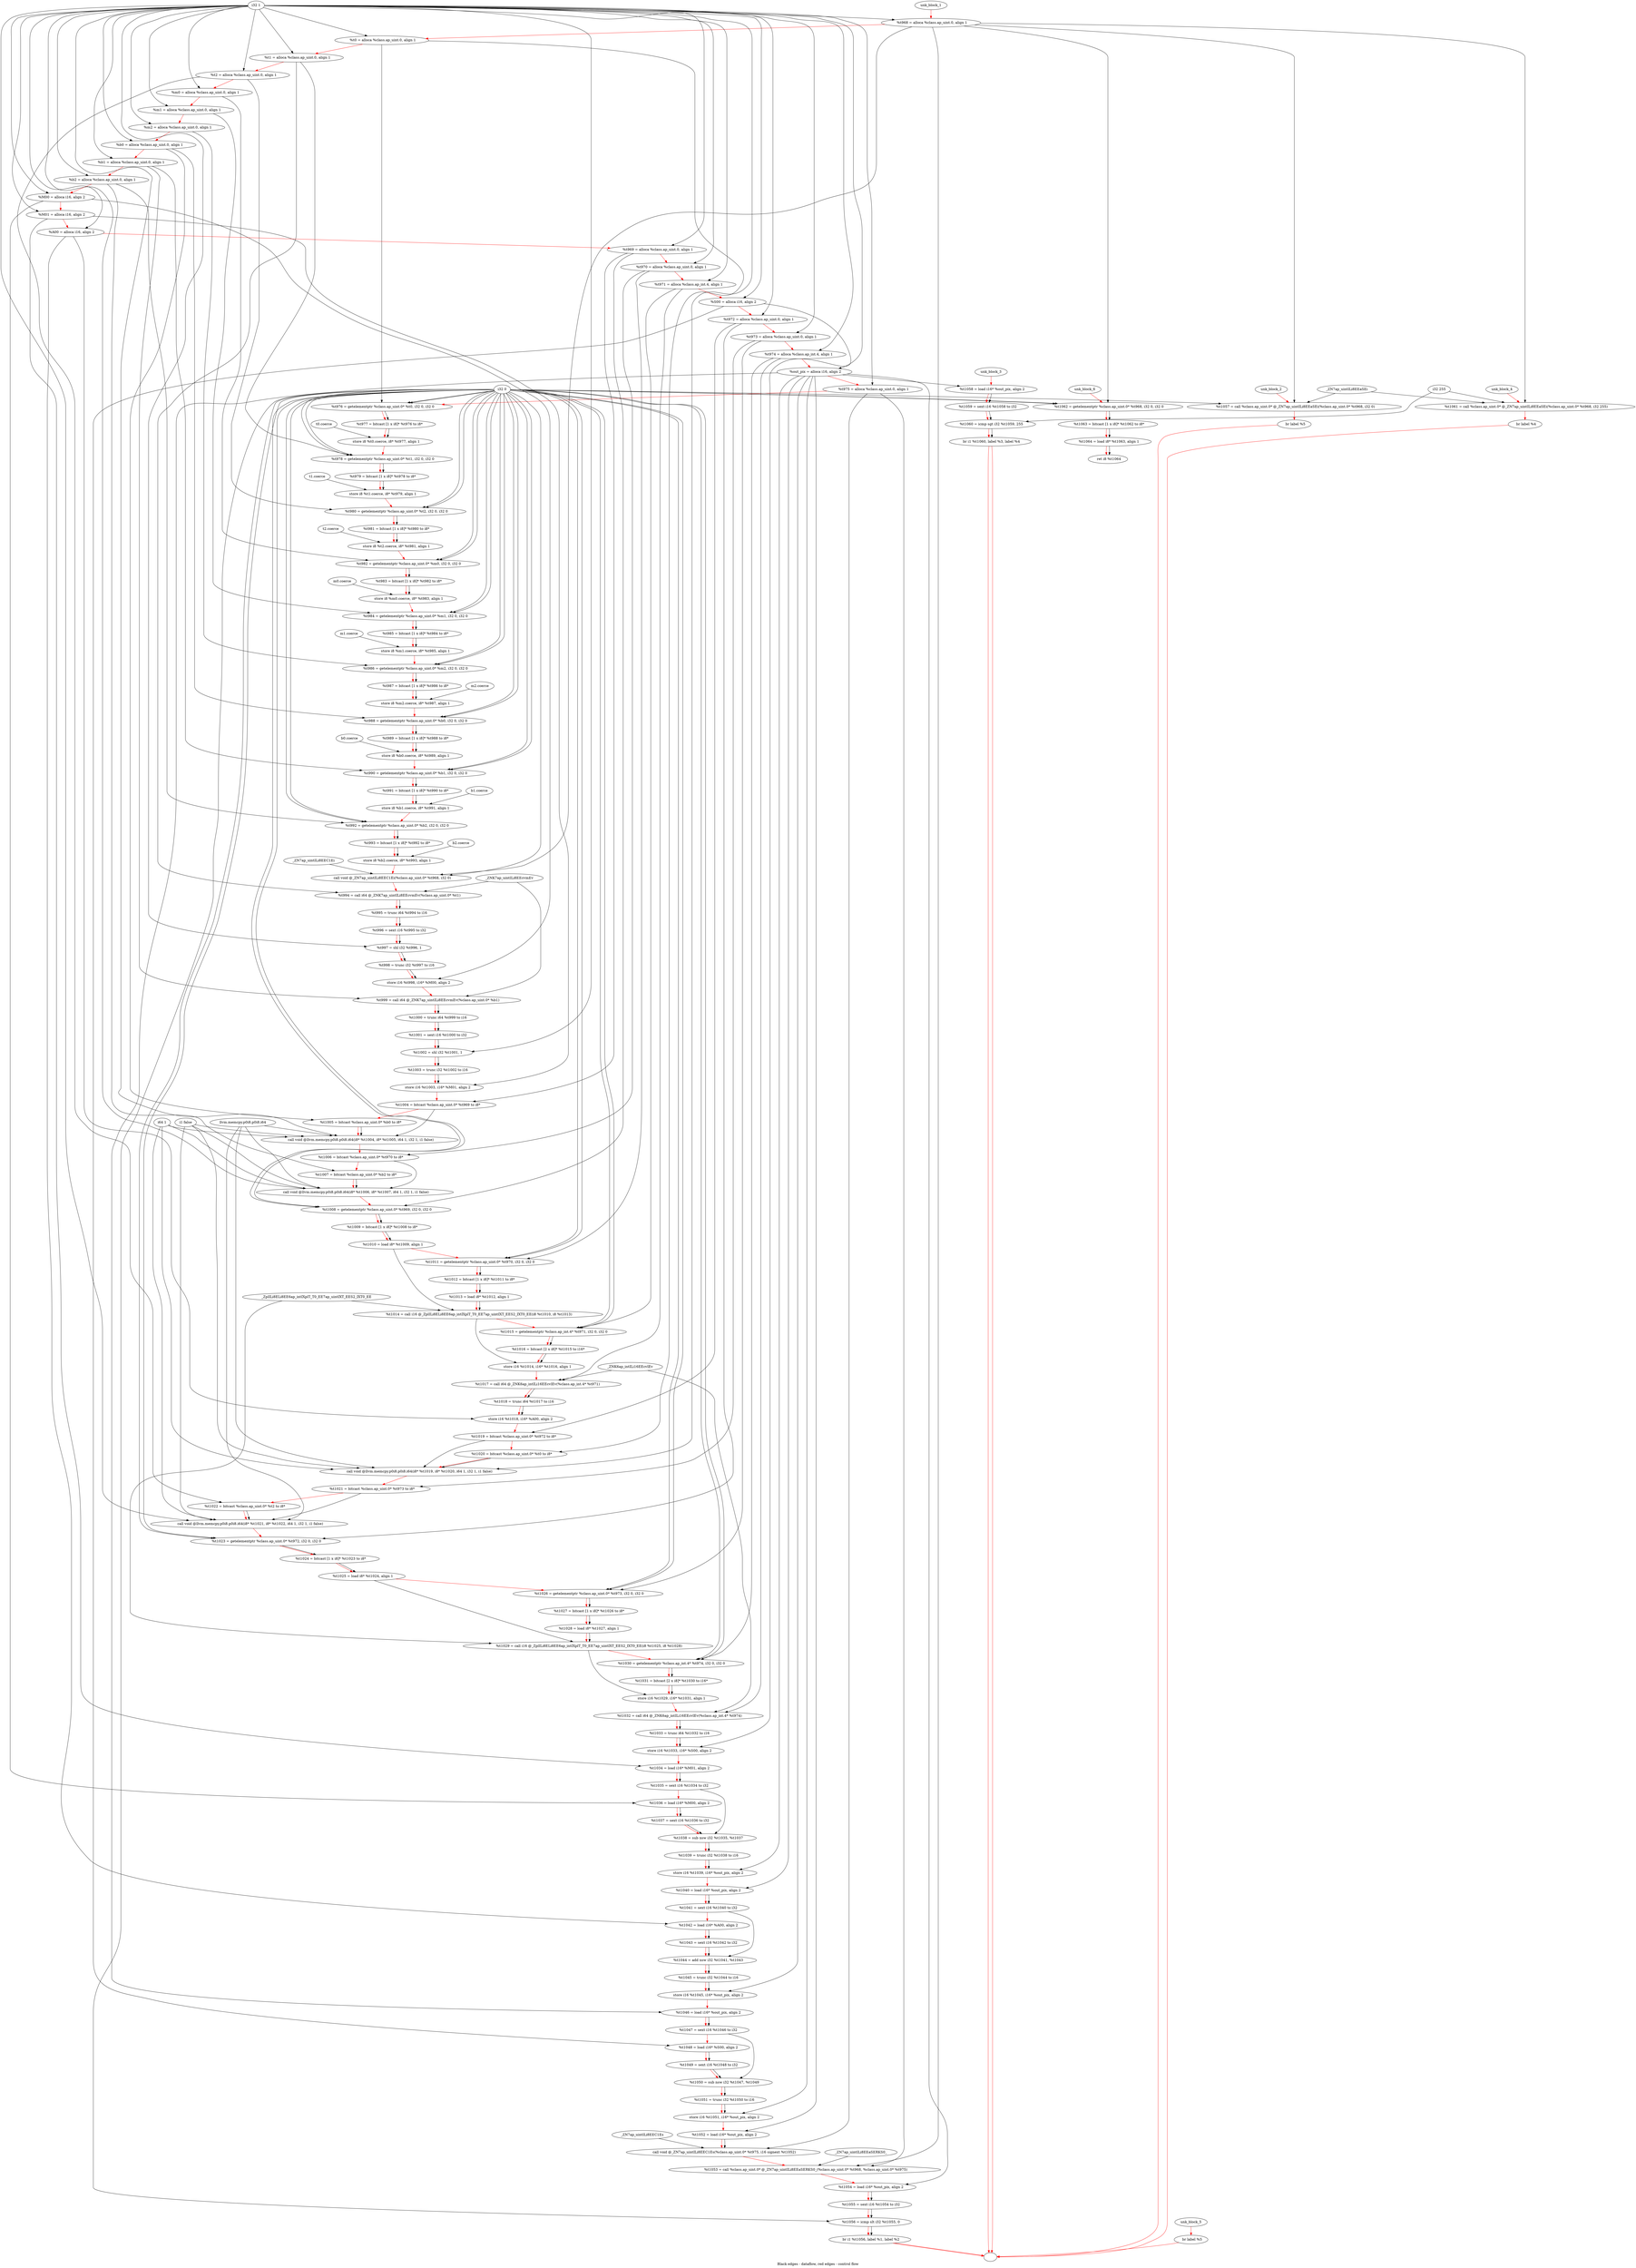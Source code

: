 digraph G {
compound=true
label="Black edges - dataflow, red edges - control flow"
"t968" [label="  %t968 = alloca %class.ap_uint.0, align 1"]
"t0" [label="  %t0 = alloca %class.ap_uint.0, align 1"]
"t1" [label="  %t1 = alloca %class.ap_uint.0, align 1"]
"t2" [label="  %t2 = alloca %class.ap_uint.0, align 1"]
"m0" [label="  %m0 = alloca %class.ap_uint.0, align 1"]
"m1" [label="  %m1 = alloca %class.ap_uint.0, align 1"]
"m2" [label="  %m2 = alloca %class.ap_uint.0, align 1"]
"b0" [label="  %b0 = alloca %class.ap_uint.0, align 1"]
"b1" [label="  %b1 = alloca %class.ap_uint.0, align 1"]
"b2" [label="  %b2 = alloca %class.ap_uint.0, align 1"]
"M00" [label="  %M00 = alloca i16, align 2"]
"M01" [label="  %M01 = alloca i16, align 2"]
"A00" [label="  %A00 = alloca i16, align 2"]
"t969" [label="  %t969 = alloca %class.ap_uint.0, align 1"]
"t970" [label="  %t970 = alloca %class.ap_uint.0, align 1"]
"t971" [label="  %t971 = alloca %class.ap_int.4, align 1"]
"S00" [label="  %S00 = alloca i16, align 2"]
"t972" [label="  %t972 = alloca %class.ap_uint.0, align 1"]
"t973" [label="  %t973 = alloca %class.ap_uint.0, align 1"]
"t974" [label="  %t974 = alloca %class.ap_int.4, align 1"]
"out_pix" [label="  %out_pix = alloca i16, align 2"]
"t975" [label="  %t975 = alloca %class.ap_uint.0, align 1"]
"t976" [label="  %t976 = getelementptr %class.ap_uint.0* %t0, i32 0, i32 0"]
"t977" [label="  %t977 = bitcast [1 x i8]* %t976 to i8*"]
"_1" [label="  store i8 %t0.coerce, i8* %t977, align 1"]
"t978" [label="  %t978 = getelementptr %class.ap_uint.0* %t1, i32 0, i32 0"]
"t979" [label="  %t979 = bitcast [1 x i8]* %t978 to i8*"]
"_2" [label="  store i8 %t1.coerce, i8* %t979, align 1"]
"t980" [label="  %t980 = getelementptr %class.ap_uint.0* %t2, i32 0, i32 0"]
"t981" [label="  %t981 = bitcast [1 x i8]* %t980 to i8*"]
"_3" [label="  store i8 %t2.coerce, i8* %t981, align 1"]
"t982" [label="  %t982 = getelementptr %class.ap_uint.0* %m0, i32 0, i32 0"]
"t983" [label="  %t983 = bitcast [1 x i8]* %t982 to i8*"]
"_4" [label="  store i8 %m0.coerce, i8* %t983, align 1"]
"t984" [label="  %t984 = getelementptr %class.ap_uint.0* %m1, i32 0, i32 0"]
"t985" [label="  %t985 = bitcast [1 x i8]* %t984 to i8*"]
"_5" [label="  store i8 %m1.coerce, i8* %t985, align 1"]
"t986" [label="  %t986 = getelementptr %class.ap_uint.0* %m2, i32 0, i32 0"]
"t987" [label="  %t987 = bitcast [1 x i8]* %t986 to i8*"]
"_6" [label="  store i8 %m2.coerce, i8* %t987, align 1"]
"t988" [label="  %t988 = getelementptr %class.ap_uint.0* %b0, i32 0, i32 0"]
"t989" [label="  %t989 = bitcast [1 x i8]* %t988 to i8*"]
"_7" [label="  store i8 %b0.coerce, i8* %t989, align 1"]
"t990" [label="  %t990 = getelementptr %class.ap_uint.0* %b1, i32 0, i32 0"]
"t991" [label="  %t991 = bitcast [1 x i8]* %t990 to i8*"]
"_8" [label="  store i8 %b1.coerce, i8* %t991, align 1"]
"t992" [label="  %t992 = getelementptr %class.ap_uint.0* %b2, i32 0, i32 0"]
"t993" [label="  %t993 = bitcast [1 x i8]* %t992 to i8*"]
"_9" [label="  store i8 %b2.coerce, i8* %t993, align 1"]
"_10" [label="  call void @_ZN7ap_uintILi8EEC1Ei(%class.ap_uint.0* %t968, i32 0)"]
"t994" [label="  %t994 = call i64 @_ZNK7ap_uintILi8EEcvmEv(%class.ap_uint.0* %t1)"]
"t995" [label="  %t995 = trunc i64 %t994 to i16"]
"t996" [label="  %t996 = sext i16 %t995 to i32"]
"t997" [label="  %t997 = shl i32 %t996, 1"]
"t998" [label="  %t998 = trunc i32 %t997 to i16"]
"_11" [label="  store i16 %t998, i16* %M00, align 2"]
"t999" [label="  %t999 = call i64 @_ZNK7ap_uintILi8EEcvmEv(%class.ap_uint.0* %b1)"]
"t1000" [label="  %t1000 = trunc i64 %t999 to i16"]
"t1001" [label="  %t1001 = sext i16 %t1000 to i32"]
"t1002" [label="  %t1002 = shl i32 %t1001, 1"]
"t1003" [label="  %t1003 = trunc i32 %t1002 to i16"]
"_12" [label="  store i16 %t1003, i16* %M01, align 2"]
"t1004" [label="  %t1004 = bitcast %class.ap_uint.0* %t969 to i8*"]
"t1005" [label="  %t1005 = bitcast %class.ap_uint.0* %b0 to i8*"]
"_13" [label="  call void @llvm.memcpy.p0i8.p0i8.i64(i8* %t1004, i8* %t1005, i64 1, i32 1, i1 false)"]
"t1006" [label="  %t1006 = bitcast %class.ap_uint.0* %t970 to i8*"]
"t1007" [label="  %t1007 = bitcast %class.ap_uint.0* %b2 to i8*"]
"_14" [label="  call void @llvm.memcpy.p0i8.p0i8.i64(i8* %t1006, i8* %t1007, i64 1, i32 1, i1 false)"]
"t1008" [label="  %t1008 = getelementptr %class.ap_uint.0* %t969, i32 0, i32 0"]
"t1009" [label="  %t1009 = bitcast [1 x i8]* %t1008 to i8*"]
"t1010" [label="  %t1010 = load i8* %t1009, align 1"]
"t1011" [label="  %t1011 = getelementptr %class.ap_uint.0* %t970, i32 0, i32 0"]
"t1012" [label="  %t1012 = bitcast [1 x i8]* %t1011 to i8*"]
"t1013" [label="  %t1013 = load i8* %t1012, align 1"]
"t1014" [label="  %t1014 = call i16 @_ZplILi8ELi8EE6ap_intIXplT_T0_EE7ap_uintIXT_EES2_IXT0_EE(i8 %t1010, i8 %t1013)"]
"t1015" [label="  %t1015 = getelementptr %class.ap_int.4* %t971, i32 0, i32 0"]
"t1016" [label="  %t1016 = bitcast [2 x i8]* %t1015 to i16*"]
"_15" [label="  store i16 %t1014, i16* %t1016, align 1"]
"t1017" [label="  %t1017 = call i64 @_ZNK6ap_intILi16EEcvlEv(%class.ap_int.4* %t971)"]
"t1018" [label="  %t1018 = trunc i64 %t1017 to i16"]
"_16" [label="  store i16 %t1018, i16* %A00, align 2"]
"t1019" [label="  %t1019 = bitcast %class.ap_uint.0* %t972 to i8*"]
"t1020" [label="  %t1020 = bitcast %class.ap_uint.0* %t0 to i8*"]
"_17" [label="  call void @llvm.memcpy.p0i8.p0i8.i64(i8* %t1019, i8* %t1020, i64 1, i32 1, i1 false)"]
"t1021" [label="  %t1021 = bitcast %class.ap_uint.0* %t973 to i8*"]
"t1022" [label="  %t1022 = bitcast %class.ap_uint.0* %t2 to i8*"]
"_18" [label="  call void @llvm.memcpy.p0i8.p0i8.i64(i8* %t1021, i8* %t1022, i64 1, i32 1, i1 false)"]
"t1023" [label="  %t1023 = getelementptr %class.ap_uint.0* %t972, i32 0, i32 0"]
"t1024" [label="  %t1024 = bitcast [1 x i8]* %t1023 to i8*"]
"t1025" [label="  %t1025 = load i8* %t1024, align 1"]
"t1026" [label="  %t1026 = getelementptr %class.ap_uint.0* %t973, i32 0, i32 0"]
"t1027" [label="  %t1027 = bitcast [1 x i8]* %t1026 to i8*"]
"t1028" [label="  %t1028 = load i8* %t1027, align 1"]
"t1029" [label="  %t1029 = call i16 @_ZplILi8ELi8EE6ap_intIXplT_T0_EE7ap_uintIXT_EES2_IXT0_EE(i8 %t1025, i8 %t1028)"]
"t1030" [label="  %t1030 = getelementptr %class.ap_int.4* %t974, i32 0, i32 0"]
"t1031" [label="  %t1031 = bitcast [2 x i8]* %t1030 to i16*"]
"_19" [label="  store i16 %t1029, i16* %t1031, align 1"]
"t1032" [label="  %t1032 = call i64 @_ZNK6ap_intILi16EEcvlEv(%class.ap_int.4* %t974)"]
"t1033" [label="  %t1033 = trunc i64 %t1032 to i16"]
"_20" [label="  store i16 %t1033, i16* %S00, align 2"]
"t1034" [label="  %t1034 = load i16* %M01, align 2"]
"t1035" [label="  %t1035 = sext i16 %t1034 to i32"]
"t1036" [label="  %t1036 = load i16* %M00, align 2"]
"t1037" [label="  %t1037 = sext i16 %t1036 to i32"]
"t1038" [label="  %t1038 = sub nsw i32 %t1035, %t1037"]
"t1039" [label="  %t1039 = trunc i32 %t1038 to i16"]
"_21" [label="  store i16 %t1039, i16* %out_pix, align 2"]
"t1040" [label="  %t1040 = load i16* %out_pix, align 2"]
"t1041" [label="  %t1041 = sext i16 %t1040 to i32"]
"t1042" [label="  %t1042 = load i16* %A00, align 2"]
"t1043" [label="  %t1043 = sext i16 %t1042 to i32"]
"t1044" [label="  %t1044 = add nsw i32 %t1041, %t1043"]
"t1045" [label="  %t1045 = trunc i32 %t1044 to i16"]
"_22" [label="  store i16 %t1045, i16* %out_pix, align 2"]
"t1046" [label="  %t1046 = load i16* %out_pix, align 2"]
"t1047" [label="  %t1047 = sext i16 %t1046 to i32"]
"t1048" [label="  %t1048 = load i16* %S00, align 2"]
"t1049" [label="  %t1049 = sext i16 %t1048 to i32"]
"t1050" [label="  %t1050 = sub nsw i32 %t1047, %t1049"]
"t1051" [label="  %t1051 = trunc i32 %t1050 to i16"]
"_23" [label="  store i16 %t1051, i16* %out_pix, align 2"]
"t1052" [label="  %t1052 = load i16* %out_pix, align 2"]
"_24" [label="  call void @_ZN7ap_uintILi8EEC1Es(%class.ap_uint.0* %t975, i16 signext %t1052)"]
"t1053" [label="  %t1053 = call %class.ap_uint.0* @_ZN7ap_uintILi8EEaSERKS0_(%class.ap_uint.0* %t968, %class.ap_uint.0* %t975)"]
"t1054" [label="  %t1054 = load i16* %out_pix, align 2"]
"t1055" [label="  %t1055 = sext i16 %t1054 to i32"]
"t1056" [label="  %t1056 = icmp slt i32 %t1055, 0"]
"_25" [label="  br i1 %t1056, label %1, label %2"]
"unk_block_1" -> "t968"[color=red]
"i32 1" -> "t968"
"t968" -> "t0"[color=red weight=2]
"i32 1" -> "t0"
"t0" -> "t1"[color=red weight=2]
"i32 1" -> "t1"
"t1" -> "t2"[color=red weight=2]
"i32 1" -> "t2"
"t2" -> "m0"[color=red weight=2]
"i32 1" -> "m0"
"m0" -> "m1"[color=red weight=2]
"i32 1" -> "m1"
"m1" -> "m2"[color=red weight=2]
"i32 1" -> "m2"
"m2" -> "b0"[color=red weight=2]
"i32 1" -> "b0"
"b0" -> "b1"[color=red weight=2]
"i32 1" -> "b1"
"b1" -> "b2"[color=red weight=2]
"i32 1" -> "b2"
"b2" -> "M00"[color=red weight=2]
"i32 1" -> "M00"
"M00" -> "M01"[color=red weight=2]
"i32 1" -> "M01"
"M01" -> "A00"[color=red weight=2]
"i32 1" -> "A00"
"A00" -> "t969"[color=red weight=2]
"i32 1" -> "t969"
"t969" -> "t970"[color=red weight=2]
"i32 1" -> "t970"
"t970" -> "t971"[color=red weight=2]
"i32 1" -> "t971"
"t971" -> "S00"[color=red weight=2]
"i32 1" -> "S00"
"S00" -> "t972"[color=red weight=2]
"i32 1" -> "t972"
"t972" -> "t973"[color=red weight=2]
"i32 1" -> "t973"
"t973" -> "t974"[color=red weight=2]
"i32 1" -> "t974"
"t974" -> "out_pix"[color=red weight=2]
"i32 1" -> "out_pix"
"out_pix" -> "t975"[color=red weight=2]
"i32 1" -> "t975"
"t975" -> "t976"[color=red weight=2]
"t0" -> "t976"
"i32 0" -> "t976"
"i32 0" -> "t976"
"t976" -> "t977"[color=red weight=2]
"t976" -> "t977"
"t977" -> "_1"[color=red weight=2]
"t0.coerce" -> "_1"
"t977" -> "_1"
"_1" -> "t978"[color=red weight=2]
"t1" -> "t978"
"i32 0" -> "t978"
"i32 0" -> "t978"
"t978" -> "t979"[color=red weight=2]
"t978" -> "t979"
"t979" -> "_2"[color=red weight=2]
"t1.coerce" -> "_2"
"t979" -> "_2"
"_2" -> "t980"[color=red weight=2]
"t2" -> "t980"
"i32 0" -> "t980"
"i32 0" -> "t980"
"t980" -> "t981"[color=red weight=2]
"t980" -> "t981"
"t981" -> "_3"[color=red weight=2]
"t2.coerce" -> "_3"
"t981" -> "_3"
"_3" -> "t982"[color=red weight=2]
"m0" -> "t982"
"i32 0" -> "t982"
"i32 0" -> "t982"
"t982" -> "t983"[color=red weight=2]
"t982" -> "t983"
"t983" -> "_4"[color=red weight=2]
"m0.coerce" -> "_4"
"t983" -> "_4"
"_4" -> "t984"[color=red weight=2]
"m1" -> "t984"
"i32 0" -> "t984"
"i32 0" -> "t984"
"t984" -> "t985"[color=red weight=2]
"t984" -> "t985"
"t985" -> "_5"[color=red weight=2]
"m1.coerce" -> "_5"
"t985" -> "_5"
"_5" -> "t986"[color=red weight=2]
"m2" -> "t986"
"i32 0" -> "t986"
"i32 0" -> "t986"
"t986" -> "t987"[color=red weight=2]
"t986" -> "t987"
"t987" -> "_6"[color=red weight=2]
"m2.coerce" -> "_6"
"t987" -> "_6"
"_6" -> "t988"[color=red weight=2]
"b0" -> "t988"
"i32 0" -> "t988"
"i32 0" -> "t988"
"t988" -> "t989"[color=red weight=2]
"t988" -> "t989"
"t989" -> "_7"[color=red weight=2]
"b0.coerce" -> "_7"
"t989" -> "_7"
"_7" -> "t990"[color=red weight=2]
"b1" -> "t990"
"i32 0" -> "t990"
"i32 0" -> "t990"
"t990" -> "t991"[color=red weight=2]
"t990" -> "t991"
"t991" -> "_8"[color=red weight=2]
"b1.coerce" -> "_8"
"t991" -> "_8"
"_8" -> "t992"[color=red weight=2]
"b2" -> "t992"
"i32 0" -> "t992"
"i32 0" -> "t992"
"t992" -> "t993"[color=red weight=2]
"t992" -> "t993"
"t993" -> "_9"[color=red weight=2]
"b2.coerce" -> "_9"
"t993" -> "_9"
"_9" -> "_10"[color=red weight=2]
"t968" -> "_10"
"i32 0" -> "_10"
"_ZN7ap_uintILi8EEC1Ei" -> "_10"
"_10" -> "t994"[color=red weight=2]
"t1" -> "t994"
"_ZNK7ap_uintILi8EEcvmEv" -> "t994"
"t994" -> "t995"[color=red weight=2]
"t994" -> "t995"
"t995" -> "t996"[color=red weight=2]
"t995" -> "t996"
"t996" -> "t997"[color=red weight=2]
"t996" -> "t997"
"i32 1" -> "t997"
"t997" -> "t998"[color=red weight=2]
"t997" -> "t998"
"t998" -> "_11"[color=red weight=2]
"t998" -> "_11"
"M00" -> "_11"
"_11" -> "t999"[color=red weight=2]
"b1" -> "t999"
"_ZNK7ap_uintILi8EEcvmEv" -> "t999"
"t999" -> "t1000"[color=red weight=2]
"t999" -> "t1000"
"t1000" -> "t1001"[color=red weight=2]
"t1000" -> "t1001"
"t1001" -> "t1002"[color=red weight=2]
"t1001" -> "t1002"
"i32 1" -> "t1002"
"t1002" -> "t1003"[color=red weight=2]
"t1002" -> "t1003"
"t1003" -> "_12"[color=red weight=2]
"t1003" -> "_12"
"M01" -> "_12"
"_12" -> "t1004"[color=red weight=2]
"t969" -> "t1004"
"t1004" -> "t1005"[color=red weight=2]
"b0" -> "t1005"
"t1005" -> "_13"[color=red weight=2]
"t1004" -> "_13"
"t1005" -> "_13"
"i64 1" -> "_13"
"i32 1" -> "_13"
"i1 false" -> "_13"
"llvm.memcpy.p0i8.p0i8.i64" -> "_13"
"_13" -> "t1006"[color=red weight=2]
"t970" -> "t1006"
"t1006" -> "t1007"[color=red weight=2]
"b2" -> "t1007"
"t1007" -> "_14"[color=red weight=2]
"t1006" -> "_14"
"t1007" -> "_14"
"i64 1" -> "_14"
"i32 1" -> "_14"
"i1 false" -> "_14"
"llvm.memcpy.p0i8.p0i8.i64" -> "_14"
"_14" -> "t1008"[color=red weight=2]
"t969" -> "t1008"
"i32 0" -> "t1008"
"i32 0" -> "t1008"
"t1008" -> "t1009"[color=red weight=2]
"t1008" -> "t1009"
"t1009" -> "t1010"[color=red weight=2]
"t1009" -> "t1010"
"t1010" -> "t1011"[color=red weight=2]
"t970" -> "t1011"
"i32 0" -> "t1011"
"i32 0" -> "t1011"
"t1011" -> "t1012"[color=red weight=2]
"t1011" -> "t1012"
"t1012" -> "t1013"[color=red weight=2]
"t1012" -> "t1013"
"t1013" -> "t1014"[color=red weight=2]
"t1010" -> "t1014"
"t1013" -> "t1014"
"_ZplILi8ELi8EE6ap_intIXplT_T0_EE7ap_uintIXT_EES2_IXT0_EE" -> "t1014"
"t1014" -> "t1015"[color=red weight=2]
"t971" -> "t1015"
"i32 0" -> "t1015"
"i32 0" -> "t1015"
"t1015" -> "t1016"[color=red weight=2]
"t1015" -> "t1016"
"t1016" -> "_15"[color=red weight=2]
"t1014" -> "_15"
"t1016" -> "_15"
"_15" -> "t1017"[color=red weight=2]
"t971" -> "t1017"
"_ZNK6ap_intILi16EEcvlEv" -> "t1017"
"t1017" -> "t1018"[color=red weight=2]
"t1017" -> "t1018"
"t1018" -> "_16"[color=red weight=2]
"t1018" -> "_16"
"A00" -> "_16"
"_16" -> "t1019"[color=red weight=2]
"t972" -> "t1019"
"t1019" -> "t1020"[color=red weight=2]
"t0" -> "t1020"
"t1020" -> "_17"[color=red weight=2]
"t1019" -> "_17"
"t1020" -> "_17"
"i64 1" -> "_17"
"i32 1" -> "_17"
"i1 false" -> "_17"
"llvm.memcpy.p0i8.p0i8.i64" -> "_17"
"_17" -> "t1021"[color=red weight=2]
"t973" -> "t1021"
"t1021" -> "t1022"[color=red weight=2]
"t2" -> "t1022"
"t1022" -> "_18"[color=red weight=2]
"t1021" -> "_18"
"t1022" -> "_18"
"i64 1" -> "_18"
"i32 1" -> "_18"
"i1 false" -> "_18"
"llvm.memcpy.p0i8.p0i8.i64" -> "_18"
"_18" -> "t1023"[color=red weight=2]
"t972" -> "t1023"
"i32 0" -> "t1023"
"i32 0" -> "t1023"
"t1023" -> "t1024"[color=red weight=2]
"t1023" -> "t1024"
"t1024" -> "t1025"[color=red weight=2]
"t1024" -> "t1025"
"t1025" -> "t1026"[color=red weight=2]
"t973" -> "t1026"
"i32 0" -> "t1026"
"i32 0" -> "t1026"
"t1026" -> "t1027"[color=red weight=2]
"t1026" -> "t1027"
"t1027" -> "t1028"[color=red weight=2]
"t1027" -> "t1028"
"t1028" -> "t1029"[color=red weight=2]
"t1025" -> "t1029"
"t1028" -> "t1029"
"_ZplILi8ELi8EE6ap_intIXplT_T0_EE7ap_uintIXT_EES2_IXT0_EE" -> "t1029"
"t1029" -> "t1030"[color=red weight=2]
"t974" -> "t1030"
"i32 0" -> "t1030"
"i32 0" -> "t1030"
"t1030" -> "t1031"[color=red weight=2]
"t1030" -> "t1031"
"t1031" -> "_19"[color=red weight=2]
"t1029" -> "_19"
"t1031" -> "_19"
"_19" -> "t1032"[color=red weight=2]
"t974" -> "t1032"
"_ZNK6ap_intILi16EEcvlEv" -> "t1032"
"t1032" -> "t1033"[color=red weight=2]
"t1032" -> "t1033"
"t1033" -> "_20"[color=red weight=2]
"t1033" -> "_20"
"S00" -> "_20"
"_20" -> "t1034"[color=red weight=2]
"M01" -> "t1034"
"t1034" -> "t1035"[color=red weight=2]
"t1034" -> "t1035"
"t1035" -> "t1036"[color=red weight=2]
"M00" -> "t1036"
"t1036" -> "t1037"[color=red weight=2]
"t1036" -> "t1037"
"t1037" -> "t1038"[color=red weight=2]
"t1035" -> "t1038"
"t1037" -> "t1038"
"t1038" -> "t1039"[color=red weight=2]
"t1038" -> "t1039"
"t1039" -> "_21"[color=red weight=2]
"t1039" -> "_21"
"out_pix" -> "_21"
"_21" -> "t1040"[color=red weight=2]
"out_pix" -> "t1040"
"t1040" -> "t1041"[color=red weight=2]
"t1040" -> "t1041"
"t1041" -> "t1042"[color=red weight=2]
"A00" -> "t1042"
"t1042" -> "t1043"[color=red weight=2]
"t1042" -> "t1043"
"t1043" -> "t1044"[color=red weight=2]
"t1041" -> "t1044"
"t1043" -> "t1044"
"t1044" -> "t1045"[color=red weight=2]
"t1044" -> "t1045"
"t1045" -> "_22"[color=red weight=2]
"t1045" -> "_22"
"out_pix" -> "_22"
"_22" -> "t1046"[color=red weight=2]
"out_pix" -> "t1046"
"t1046" -> "t1047"[color=red weight=2]
"t1046" -> "t1047"
"t1047" -> "t1048"[color=red weight=2]
"S00" -> "t1048"
"t1048" -> "t1049"[color=red weight=2]
"t1048" -> "t1049"
"t1049" -> "t1050"[color=red weight=2]
"t1047" -> "t1050"
"t1049" -> "t1050"
"t1050" -> "t1051"[color=red weight=2]
"t1050" -> "t1051"
"t1051" -> "_23"[color=red weight=2]
"t1051" -> "_23"
"out_pix" -> "_23"
"_23" -> "t1052"[color=red weight=2]
"out_pix" -> "t1052"
"t1052" -> "_24"[color=red weight=2]
"t975" -> "_24"
"t1052" -> "_24"
"_ZN7ap_uintILi8EEC1Es" -> "_24"
"_24" -> "t1053"[color=red weight=2]
"t968" -> "t1053"
"t975" -> "t1053"
"_ZN7ap_uintILi8EEaSERKS0_" -> "t1053"
"t1053" -> "t1054"[color=red weight=2]
"out_pix" -> "t1054"
"t1054" -> "t1055"[color=red weight=2]
"t1054" -> "t1055"
"t1055" -> "t1056"[color=red weight=2]
"t1055" -> "t1056"
"i32 0" -> "t1056"
"t1056" -> "_25"[color=red weight=2]
"t1056" -> "_25"
"_25" -> ""[color=red]
"_25" -> ""[color=red]

"t1057" [label="  %t1057 = call %class.ap_uint.0* @_ZN7ap_uintILi8EEaSEi(%class.ap_uint.0* %t968, i32 0)"]
"_26" [label="  br label %5"]
"unk_block_2" -> "t1057"[color=red]
"t968" -> "t1057"
"i32 0" -> "t1057"
"_ZN7ap_uintILi8EEaSEi" -> "t1057"
"t1057" -> "_26"[color=red weight=2]
"_26" -> ""[color=red]

"t1058" [label="  %t1058 = load i16* %out_pix, align 2"]
"t1059" [label="  %t1059 = sext i16 %t1058 to i32"]
"t1060" [label="  %t1060 = icmp sgt i32 %t1059, 255"]
"_27" [label="  br i1 %t1060, label %3, label %4"]
"unk_block_3" -> "t1058"[color=red]
"out_pix" -> "t1058"
"t1058" -> "t1059"[color=red weight=2]
"t1058" -> "t1059"
"t1059" -> "t1060"[color=red weight=2]
"t1059" -> "t1060"
"i32 255" -> "t1060"
"t1060" -> "_27"[color=red weight=2]
"t1060" -> "_27"
"_27" -> ""[color=red]
"_27" -> ""[color=red]

"t1061" [label="  %t1061 = call %class.ap_uint.0* @_ZN7ap_uintILi8EEaSEi(%class.ap_uint.0* %t968, i32 255)"]
"_28" [label="  br label %4"]
"unk_block_4" -> "t1061"[color=red]
"t968" -> "t1061"
"i32 255" -> "t1061"
"_ZN7ap_uintILi8EEaSEi" -> "t1061"
"t1061" -> "_28"[color=red weight=2]
"_28" -> ""[color=red]

"_29" [label="  br label %5"]
"unk_block_5" -> "_29"[color=red]
"_29" -> ""[color=red]

"t1062" [label="  %t1062 = getelementptr %class.ap_uint.0* %t968, i32 0, i32 0"]
"t1063" [label="  %t1063 = bitcast [1 x i8]* %t1062 to i8*"]
"t1064" [label="  %t1064 = load i8* %t1063, align 1"]
"_30" [label="  ret i8 %t1064"]
"unk_block_6" -> "t1062"[color=red]
"t968" -> "t1062"
"i32 0" -> "t1062"
"i32 0" -> "t1062"
"t1062" -> "t1063"[color=red weight=2]
"t1062" -> "t1063"
"t1063" -> "t1064"[color=red weight=2]
"t1063" -> "t1064"
"t1064" -> "_30"[color=red weight=2]
"t1064" -> "_30"

}
